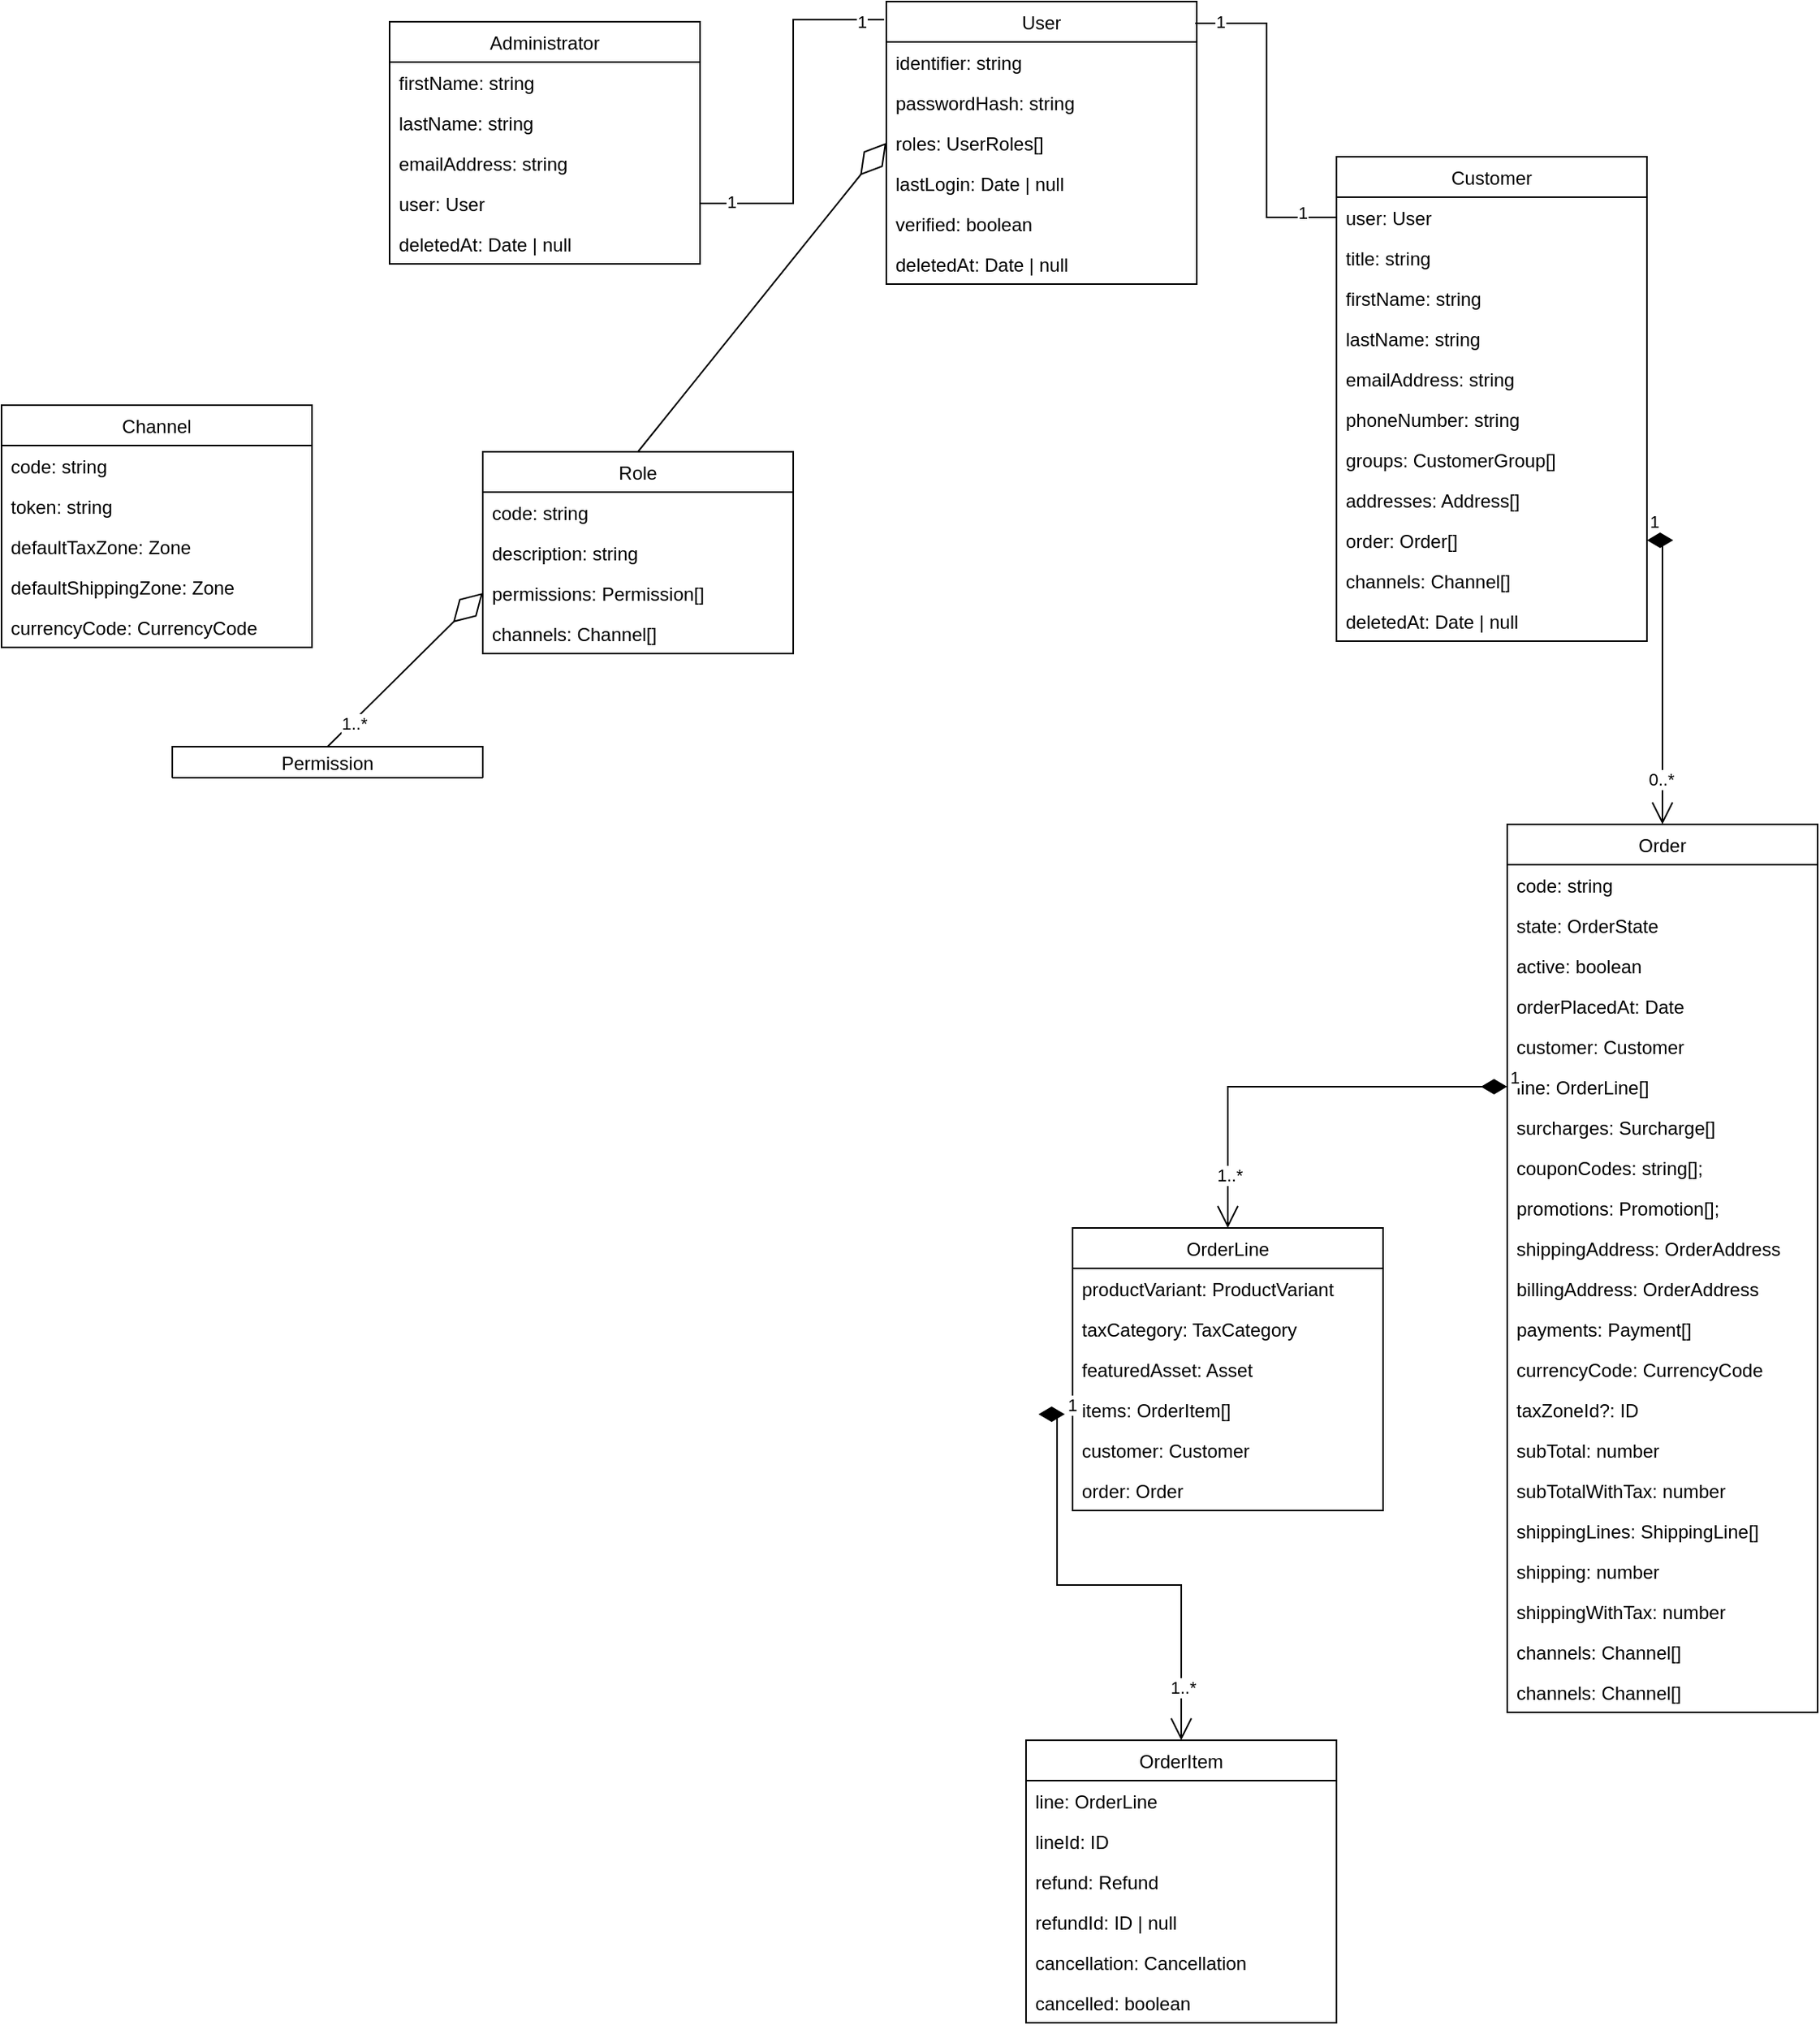 <mxfile version="15.8.7" type="device"><diagram id="VlOpxGJx3WtXc9DwKkk5" name="Page-1"><mxGraphModel dx="1735" dy="538" grid="1" gridSize="10" guides="1" tooltips="1" connect="1" arrows="1" fold="1" page="1" pageScale="1" pageWidth="850" pageHeight="1100" math="0" shadow="0"><root><mxCell id="0"/><mxCell id="1" parent="0"/><mxCell id="-QFeMH1dQFxBsQb9fjrd-3" value="User" style="swimlane;fontStyle=0;childLayout=stackLayout;horizontal=1;startSize=26;fillColor=none;horizontalStack=0;resizeParent=1;resizeParentMax=0;resizeLast=0;collapsible=1;marginBottom=0;" vertex="1" parent="1"><mxGeometry x="200" y="100" width="200" height="182" as="geometry"/></mxCell><mxCell id="-QFeMH1dQFxBsQb9fjrd-4" value="identifier: string" style="text;strokeColor=none;fillColor=none;align=left;verticalAlign=top;spacingLeft=4;spacingRight=4;overflow=hidden;rotatable=0;points=[[0,0.5],[1,0.5]];portConstraint=eastwest;" vertex="1" parent="-QFeMH1dQFxBsQb9fjrd-3"><mxGeometry y="26" width="200" height="26" as="geometry"/></mxCell><mxCell id="-QFeMH1dQFxBsQb9fjrd-5" value="passwordHash: string" style="text;strokeColor=none;fillColor=none;align=left;verticalAlign=top;spacingLeft=4;spacingRight=4;overflow=hidden;rotatable=0;points=[[0,0.5],[1,0.5]];portConstraint=eastwest;" vertex="1" parent="-QFeMH1dQFxBsQb9fjrd-3"><mxGeometry y="52" width="200" height="26" as="geometry"/></mxCell><mxCell id="-QFeMH1dQFxBsQb9fjrd-20" value="roles: UserRoles[]" style="text;strokeColor=none;fillColor=none;align=left;verticalAlign=top;spacingLeft=4;spacingRight=4;overflow=hidden;rotatable=0;points=[[0,0.5],[1,0.5]];portConstraint=eastwest;" vertex="1" parent="-QFeMH1dQFxBsQb9fjrd-3"><mxGeometry y="78" width="200" height="26" as="geometry"/></mxCell><mxCell id="-QFeMH1dQFxBsQb9fjrd-23" value="lastLogin: Date | null&#10;" style="text;strokeColor=none;fillColor=none;align=left;verticalAlign=top;spacingLeft=4;spacingRight=4;overflow=hidden;rotatable=0;points=[[0,0.5],[1,0.5]];portConstraint=eastwest;" vertex="1" parent="-QFeMH1dQFxBsQb9fjrd-3"><mxGeometry y="104" width="200" height="26" as="geometry"/></mxCell><mxCell id="-QFeMH1dQFxBsQb9fjrd-22" value="verified: boolean&#10;" style="text;strokeColor=none;fillColor=none;align=left;verticalAlign=top;spacingLeft=4;spacingRight=4;overflow=hidden;rotatable=0;points=[[0,0.5],[1,0.5]];portConstraint=eastwest;" vertex="1" parent="-QFeMH1dQFxBsQb9fjrd-3"><mxGeometry y="130" width="200" height="26" as="geometry"/></mxCell><mxCell id="-QFeMH1dQFxBsQb9fjrd-21" value="deletedAt: Date | null" style="text;strokeColor=none;fillColor=none;align=left;verticalAlign=top;spacingLeft=4;spacingRight=4;overflow=hidden;rotatable=0;points=[[0,0.5],[1,0.5]];portConstraint=eastwest;" vertex="1" parent="-QFeMH1dQFxBsQb9fjrd-3"><mxGeometry y="156" width="200" height="26" as="geometry"/></mxCell><mxCell id="-QFeMH1dQFxBsQb9fjrd-11" value="Customer" style="swimlane;fontStyle=0;childLayout=stackLayout;horizontal=1;startSize=26;fillColor=none;horizontalStack=0;resizeParent=1;resizeParentMax=0;resizeLast=0;collapsible=1;marginBottom=0;" vertex="1" parent="1"><mxGeometry x="490" y="200" width="200" height="312" as="geometry"><mxRectangle x="490" y="200" width="80" height="26" as="alternateBounds"/></mxGeometry></mxCell><mxCell id="-QFeMH1dQFxBsQb9fjrd-12" value="user: User" style="text;strokeColor=none;fillColor=none;align=left;verticalAlign=top;spacingLeft=4;spacingRight=4;overflow=hidden;rotatable=0;points=[[0,0.5],[1,0.5]];portConstraint=eastwest;" vertex="1" parent="-QFeMH1dQFxBsQb9fjrd-11"><mxGeometry y="26" width="200" height="26" as="geometry"/></mxCell><mxCell id="-QFeMH1dQFxBsQb9fjrd-31" value="title: string" style="text;strokeColor=none;fillColor=none;align=left;verticalAlign=top;spacingLeft=4;spacingRight=4;overflow=hidden;rotatable=0;points=[[0,0.5],[1,0.5]];portConstraint=eastwest;" vertex="1" parent="-QFeMH1dQFxBsQb9fjrd-11"><mxGeometry y="52" width="200" height="26" as="geometry"/></mxCell><mxCell id="-QFeMH1dQFxBsQb9fjrd-29" value="firstName: string" style="text;strokeColor=none;fillColor=none;align=left;verticalAlign=top;spacingLeft=4;spacingRight=4;overflow=hidden;rotatable=0;points=[[0,0.5],[1,0.5]];portConstraint=eastwest;" vertex="1" parent="-QFeMH1dQFxBsQb9fjrd-11"><mxGeometry y="78" width="200" height="26" as="geometry"/></mxCell><mxCell id="-QFeMH1dQFxBsQb9fjrd-30" value="lastName: string" style="text;strokeColor=none;fillColor=none;align=left;verticalAlign=top;spacingLeft=4;spacingRight=4;overflow=hidden;rotatable=0;points=[[0,0.5],[1,0.5]];portConstraint=eastwest;" vertex="1" parent="-QFeMH1dQFxBsQb9fjrd-11"><mxGeometry y="104" width="200" height="26" as="geometry"/></mxCell><mxCell id="-QFeMH1dQFxBsQb9fjrd-25" value="emailAddress: string" style="text;strokeColor=none;fillColor=none;align=left;verticalAlign=top;spacingLeft=4;spacingRight=4;overflow=hidden;rotatable=0;points=[[0,0.5],[1,0.5]];portConstraint=eastwest;" vertex="1" parent="-QFeMH1dQFxBsQb9fjrd-11"><mxGeometry y="130" width="200" height="26" as="geometry"/></mxCell><mxCell id="-QFeMH1dQFxBsQb9fjrd-26" value="phoneNumber: string" style="text;strokeColor=none;fillColor=none;align=left;verticalAlign=top;spacingLeft=4;spacingRight=4;overflow=hidden;rotatable=0;points=[[0,0.5],[1,0.5]];portConstraint=eastwest;" vertex="1" parent="-QFeMH1dQFxBsQb9fjrd-11"><mxGeometry y="156" width="200" height="26" as="geometry"/></mxCell><mxCell id="-QFeMH1dQFxBsQb9fjrd-27" value="groups: CustomerGroup[]" style="text;strokeColor=none;fillColor=none;align=left;verticalAlign=top;spacingLeft=4;spacingRight=4;overflow=hidden;rotatable=0;points=[[0,0.5],[1,0.5]];portConstraint=eastwest;" vertex="1" parent="-QFeMH1dQFxBsQb9fjrd-11"><mxGeometry y="182" width="200" height="26" as="geometry"/></mxCell><mxCell id="-QFeMH1dQFxBsQb9fjrd-13" value="addresses: Address[]" style="text;strokeColor=none;fillColor=none;align=left;verticalAlign=top;spacingLeft=4;spacingRight=4;overflow=hidden;rotatable=0;points=[[0,0.5],[1,0.5]];portConstraint=eastwest;" vertex="1" parent="-QFeMH1dQFxBsQb9fjrd-11"><mxGeometry y="208" width="200" height="26" as="geometry"/></mxCell><mxCell id="-QFeMH1dQFxBsQb9fjrd-24" value="order: Order[]" style="text;strokeColor=none;fillColor=none;align=left;verticalAlign=top;spacingLeft=4;spacingRight=4;overflow=hidden;rotatable=0;points=[[0,0.5],[1,0.5]];portConstraint=eastwest;" vertex="1" parent="-QFeMH1dQFxBsQb9fjrd-11"><mxGeometry y="234" width="200" height="26" as="geometry"/></mxCell><mxCell id="-QFeMH1dQFxBsQb9fjrd-28" value="channels: Channel[]" style="text;strokeColor=none;fillColor=none;align=left;verticalAlign=top;spacingLeft=4;spacingRight=4;overflow=hidden;rotatable=0;points=[[0,0.5],[1,0.5]];portConstraint=eastwest;" vertex="1" parent="-QFeMH1dQFxBsQb9fjrd-11"><mxGeometry y="260" width="200" height="26" as="geometry"/></mxCell><mxCell id="-QFeMH1dQFxBsQb9fjrd-50" value="deletedAt: Date | null" style="text;strokeColor=none;fillColor=none;align=left;verticalAlign=top;spacingLeft=4;spacingRight=4;overflow=hidden;rotatable=0;points=[[0,0.5],[1,0.5]];portConstraint=eastwest;" vertex="1" parent="-QFeMH1dQFxBsQb9fjrd-11"><mxGeometry y="286" width="200" height="26" as="geometry"/></mxCell><mxCell id="-QFeMH1dQFxBsQb9fjrd-15" style="edgeStyle=orthogonalEdgeStyle;rounded=0;orthogonalLoop=1;jettySize=auto;html=1;exitX=0;exitY=0.5;exitDx=0;exitDy=0;entryX=0.995;entryY=0.077;entryDx=0;entryDy=0;entryPerimeter=0;endArrow=none;endFill=0;" edge="1" parent="1" source="-QFeMH1dQFxBsQb9fjrd-12" target="-QFeMH1dQFxBsQb9fjrd-3"><mxGeometry relative="1" as="geometry"/></mxCell><mxCell id="-QFeMH1dQFxBsQb9fjrd-48" value="1" style="edgeLabel;html=1;align=center;verticalAlign=middle;resizable=0;points=[];" vertex="1" connectable="0" parent="-QFeMH1dQFxBsQb9fjrd-15"><mxGeometry x="0.852" y="-1" relative="1" as="geometry"><mxPoint as="offset"/></mxGeometry></mxCell><mxCell id="-QFeMH1dQFxBsQb9fjrd-49" value="1" style="edgeLabel;html=1;align=center;verticalAlign=middle;resizable=0;points=[];" vertex="1" connectable="0" parent="-QFeMH1dQFxBsQb9fjrd-15"><mxGeometry x="-0.794" y="-3" relative="1" as="geometry"><mxPoint as="offset"/></mxGeometry></mxCell><mxCell id="-QFeMH1dQFxBsQb9fjrd-32" value="Order" style="swimlane;fontStyle=0;childLayout=stackLayout;horizontal=1;startSize=26;fillColor=none;horizontalStack=0;resizeParent=1;resizeParentMax=0;resizeLast=0;collapsible=1;marginBottom=0;" vertex="1" parent="1"><mxGeometry x="600" y="630" width="200" height="572" as="geometry"><mxRectangle x="600" y="630" width="60" height="26" as="alternateBounds"/></mxGeometry></mxCell><mxCell id="-QFeMH1dQFxBsQb9fjrd-33" value="code: string" style="text;strokeColor=none;fillColor=none;align=left;verticalAlign=top;spacingLeft=4;spacingRight=4;overflow=hidden;rotatable=0;points=[[0,0.5],[1,0.5]];portConstraint=eastwest;" vertex="1" parent="-QFeMH1dQFxBsQb9fjrd-32"><mxGeometry y="26" width="200" height="26" as="geometry"/></mxCell><mxCell id="-QFeMH1dQFxBsQb9fjrd-34" value="state: OrderState" style="text;strokeColor=none;fillColor=none;align=left;verticalAlign=top;spacingLeft=4;spacingRight=4;overflow=hidden;rotatable=0;points=[[0,0.5],[1,0.5]];portConstraint=eastwest;" vertex="1" parent="-QFeMH1dQFxBsQb9fjrd-32"><mxGeometry y="52" width="200" height="26" as="geometry"/></mxCell><mxCell id="-QFeMH1dQFxBsQb9fjrd-36" value="active: boolean" style="text;strokeColor=none;fillColor=none;align=left;verticalAlign=top;spacingLeft=4;spacingRight=4;overflow=hidden;rotatable=0;points=[[0,0.5],[1,0.5]];portConstraint=eastwest;" vertex="1" parent="-QFeMH1dQFxBsQb9fjrd-32"><mxGeometry y="78" width="200" height="26" as="geometry"/></mxCell><mxCell id="-QFeMH1dQFxBsQb9fjrd-35" value="orderPlacedAt: Date" style="text;strokeColor=none;fillColor=none;align=left;verticalAlign=top;spacingLeft=4;spacingRight=4;overflow=hidden;rotatable=0;points=[[0,0.5],[1,0.5]];portConstraint=eastwest;" vertex="1" parent="-QFeMH1dQFxBsQb9fjrd-32"><mxGeometry y="104" width="200" height="26" as="geometry"/></mxCell><mxCell id="-QFeMH1dQFxBsQb9fjrd-37" value="customer: Customer" style="text;strokeColor=none;fillColor=none;align=left;verticalAlign=top;spacingLeft=4;spacingRight=4;overflow=hidden;rotatable=0;points=[[0,0.5],[1,0.5]];portConstraint=eastwest;" vertex="1" parent="-QFeMH1dQFxBsQb9fjrd-32"><mxGeometry y="130" width="200" height="26" as="geometry"/></mxCell><mxCell id="-QFeMH1dQFxBsQb9fjrd-38" value="line: OrderLine[]" style="text;strokeColor=none;fillColor=none;align=left;verticalAlign=top;spacingLeft=4;spacingRight=4;overflow=hidden;rotatable=0;points=[[0,0.5],[1,0.5]];portConstraint=eastwest;" vertex="1" parent="-QFeMH1dQFxBsQb9fjrd-32"><mxGeometry y="156" width="200" height="26" as="geometry"/></mxCell><mxCell id="-QFeMH1dQFxBsQb9fjrd-39" value="surcharges: Surcharge[]" style="text;strokeColor=none;fillColor=none;align=left;verticalAlign=top;spacingLeft=4;spacingRight=4;overflow=hidden;rotatable=0;points=[[0,0.5],[1,0.5]];portConstraint=eastwest;" vertex="1" parent="-QFeMH1dQFxBsQb9fjrd-32"><mxGeometry y="182" width="200" height="26" as="geometry"/></mxCell><mxCell id="-QFeMH1dQFxBsQb9fjrd-40" value="couponCodes: string[];" style="text;strokeColor=none;fillColor=none;align=left;verticalAlign=top;spacingLeft=4;spacingRight=4;overflow=hidden;rotatable=0;points=[[0,0.5],[1,0.5]];portConstraint=eastwest;" vertex="1" parent="-QFeMH1dQFxBsQb9fjrd-32"><mxGeometry y="208" width="200" height="26" as="geometry"/></mxCell><mxCell id="-QFeMH1dQFxBsQb9fjrd-41" value="promotions: Promotion[];" style="text;strokeColor=none;fillColor=none;align=left;verticalAlign=top;spacingLeft=4;spacingRight=4;overflow=hidden;rotatable=0;points=[[0,0.5],[1,0.5]];portConstraint=eastwest;" vertex="1" parent="-QFeMH1dQFxBsQb9fjrd-32"><mxGeometry y="234" width="200" height="26" as="geometry"/></mxCell><mxCell id="-QFeMH1dQFxBsQb9fjrd-42" value="shippingAddress: OrderAddress" style="text;strokeColor=none;fillColor=none;align=left;verticalAlign=top;spacingLeft=4;spacingRight=4;overflow=hidden;rotatable=0;points=[[0,0.5],[1,0.5]];portConstraint=eastwest;" vertex="1" parent="-QFeMH1dQFxBsQb9fjrd-32"><mxGeometry y="260" width="200" height="26" as="geometry"/></mxCell><mxCell id="-QFeMH1dQFxBsQb9fjrd-51" value="billingAddress: OrderAddress&#10;&#10;" style="text;strokeColor=none;fillColor=none;align=left;verticalAlign=top;spacingLeft=4;spacingRight=4;overflow=hidden;rotatable=0;points=[[0,0.5],[1,0.5]];portConstraint=eastwest;" vertex="1" parent="-QFeMH1dQFxBsQb9fjrd-32"><mxGeometry y="286" width="200" height="26" as="geometry"/></mxCell><mxCell id="-QFeMH1dQFxBsQb9fjrd-52" value="payments: Payment[]" style="text;strokeColor=none;fillColor=none;align=left;verticalAlign=top;spacingLeft=4;spacingRight=4;overflow=hidden;rotatable=0;points=[[0,0.5],[1,0.5]];portConstraint=eastwest;" vertex="1" parent="-QFeMH1dQFxBsQb9fjrd-32"><mxGeometry y="312" width="200" height="26" as="geometry"/></mxCell><mxCell id="-QFeMH1dQFxBsQb9fjrd-53" value="currencyCode: CurrencyCode" style="text;strokeColor=none;fillColor=none;align=left;verticalAlign=top;spacingLeft=4;spacingRight=4;overflow=hidden;rotatable=0;points=[[0,0.5],[1,0.5]];portConstraint=eastwest;" vertex="1" parent="-QFeMH1dQFxBsQb9fjrd-32"><mxGeometry y="338" width="200" height="26" as="geometry"/></mxCell><mxCell id="-QFeMH1dQFxBsQb9fjrd-54" value="taxZoneId?: ID" style="text;strokeColor=none;fillColor=none;align=left;verticalAlign=top;spacingLeft=4;spacingRight=4;overflow=hidden;rotatable=0;points=[[0,0.5],[1,0.5]];portConstraint=eastwest;" vertex="1" parent="-QFeMH1dQFxBsQb9fjrd-32"><mxGeometry y="364" width="200" height="26" as="geometry"/></mxCell><mxCell id="-QFeMH1dQFxBsQb9fjrd-55" value="subTotal: number" style="text;strokeColor=none;fillColor=none;align=left;verticalAlign=top;spacingLeft=4;spacingRight=4;overflow=hidden;rotatable=0;points=[[0,0.5],[1,0.5]];portConstraint=eastwest;" vertex="1" parent="-QFeMH1dQFxBsQb9fjrd-32"><mxGeometry y="390" width="200" height="26" as="geometry"/></mxCell><mxCell id="-QFeMH1dQFxBsQb9fjrd-56" value="subTotalWithTax: number" style="text;strokeColor=none;fillColor=none;align=left;verticalAlign=top;spacingLeft=4;spacingRight=4;overflow=hidden;rotatable=0;points=[[0,0.5],[1,0.5]];portConstraint=eastwest;" vertex="1" parent="-QFeMH1dQFxBsQb9fjrd-32"><mxGeometry y="416" width="200" height="26" as="geometry"/></mxCell><mxCell id="-QFeMH1dQFxBsQb9fjrd-57" value="shippingLines: ShippingLine[]" style="text;strokeColor=none;fillColor=none;align=left;verticalAlign=top;spacingLeft=4;spacingRight=4;overflow=hidden;rotatable=0;points=[[0,0.5],[1,0.5]];portConstraint=eastwest;" vertex="1" parent="-QFeMH1dQFxBsQb9fjrd-32"><mxGeometry y="442" width="200" height="26" as="geometry"/></mxCell><mxCell id="-QFeMH1dQFxBsQb9fjrd-58" value="shipping: number" style="text;strokeColor=none;fillColor=none;align=left;verticalAlign=top;spacingLeft=4;spacingRight=4;overflow=hidden;rotatable=0;points=[[0,0.5],[1,0.5]];portConstraint=eastwest;" vertex="1" parent="-QFeMH1dQFxBsQb9fjrd-32"><mxGeometry y="468" width="200" height="26" as="geometry"/></mxCell><mxCell id="-QFeMH1dQFxBsQb9fjrd-60" value="shippingWithTax: number" style="text;strokeColor=none;fillColor=none;align=left;verticalAlign=top;spacingLeft=4;spacingRight=4;overflow=hidden;rotatable=0;points=[[0,0.5],[1,0.5]];portConstraint=eastwest;" vertex="1" parent="-QFeMH1dQFxBsQb9fjrd-32"><mxGeometry y="494" width="200" height="26" as="geometry"/></mxCell><mxCell id="-QFeMH1dQFxBsQb9fjrd-61" value="channels: Channel[]" style="text;strokeColor=none;fillColor=none;align=left;verticalAlign=top;spacingLeft=4;spacingRight=4;overflow=hidden;rotatable=0;points=[[0,0.5],[1,0.5]];portConstraint=eastwest;" vertex="1" parent="-QFeMH1dQFxBsQb9fjrd-32"><mxGeometry y="520" width="200" height="26" as="geometry"/></mxCell><mxCell id="-QFeMH1dQFxBsQb9fjrd-59" value="channels: Channel[]" style="text;strokeColor=none;fillColor=none;align=left;verticalAlign=top;spacingLeft=4;spacingRight=4;overflow=hidden;rotatable=0;points=[[0,0.5],[1,0.5]];portConstraint=eastwest;" vertex="1" parent="-QFeMH1dQFxBsQb9fjrd-32"><mxGeometry y="546" width="200" height="26" as="geometry"/></mxCell><mxCell id="-QFeMH1dQFxBsQb9fjrd-46" value="1" style="endArrow=open;html=1;endSize=12;startArrow=diamondThin;startSize=14;startFill=1;edgeStyle=orthogonalEdgeStyle;align=left;verticalAlign=bottom;rounded=0;exitX=1;exitY=0.5;exitDx=0;exitDy=0;entryX=0.5;entryY=0;entryDx=0;entryDy=0;" edge="1" parent="1" source="-QFeMH1dQFxBsQb9fjrd-24" target="-QFeMH1dQFxBsQb9fjrd-32"><mxGeometry x="-1" y="3" relative="1" as="geometry"><mxPoint x="700" y="450" as="sourcePoint"/><mxPoint x="860" y="450" as="targetPoint"/></mxGeometry></mxCell><mxCell id="-QFeMH1dQFxBsQb9fjrd-47" value="0..*" style="edgeLabel;html=1;align=center;verticalAlign=middle;resizable=0;points=[];" vertex="1" connectable="0" parent="-QFeMH1dQFxBsQb9fjrd-46"><mxGeometry x="0.694" y="-1" relative="1" as="geometry"><mxPoint as="offset"/></mxGeometry></mxCell><mxCell id="-QFeMH1dQFxBsQb9fjrd-62" value="OrderLine" style="swimlane;fontStyle=0;childLayout=stackLayout;horizontal=1;startSize=26;fillColor=none;horizontalStack=0;resizeParent=1;resizeParentMax=0;resizeLast=0;collapsible=1;marginBottom=0;" vertex="1" parent="1"><mxGeometry x="320" y="890" width="200" height="182" as="geometry"><mxRectangle x="600" y="630" width="60" height="26" as="alternateBounds"/></mxGeometry></mxCell><mxCell id="-QFeMH1dQFxBsQb9fjrd-63" value="productVariant: ProductVariant" style="text;strokeColor=none;fillColor=none;align=left;verticalAlign=top;spacingLeft=4;spacingRight=4;overflow=hidden;rotatable=0;points=[[0,0.5],[1,0.5]];portConstraint=eastwest;" vertex="1" parent="-QFeMH1dQFxBsQb9fjrd-62"><mxGeometry y="26" width="200" height="26" as="geometry"/></mxCell><mxCell id="-QFeMH1dQFxBsQb9fjrd-64" value="taxCategory: TaxCategory" style="text;strokeColor=none;fillColor=none;align=left;verticalAlign=top;spacingLeft=4;spacingRight=4;overflow=hidden;rotatable=0;points=[[0,0.5],[1,0.5]];portConstraint=eastwest;" vertex="1" parent="-QFeMH1dQFxBsQb9fjrd-62"><mxGeometry y="52" width="200" height="26" as="geometry"/></mxCell><mxCell id="-QFeMH1dQFxBsQb9fjrd-65" value="featuredAsset: Asset" style="text;strokeColor=none;fillColor=none;align=left;verticalAlign=top;spacingLeft=4;spacingRight=4;overflow=hidden;rotatable=0;points=[[0,0.5],[1,0.5]];portConstraint=eastwest;" vertex="1" parent="-QFeMH1dQFxBsQb9fjrd-62"><mxGeometry y="78" width="200" height="26" as="geometry"/></mxCell><mxCell id="-QFeMH1dQFxBsQb9fjrd-66" value="items: OrderItem[]" style="text;strokeColor=none;fillColor=none;align=left;verticalAlign=top;spacingLeft=4;spacingRight=4;overflow=hidden;rotatable=0;points=[[0,0.5],[1,0.5]];portConstraint=eastwest;" vertex="1" parent="-QFeMH1dQFxBsQb9fjrd-62"><mxGeometry y="104" width="200" height="26" as="geometry"/></mxCell><mxCell id="-QFeMH1dQFxBsQb9fjrd-67" value="customer: Customer" style="text;strokeColor=none;fillColor=none;align=left;verticalAlign=top;spacingLeft=4;spacingRight=4;overflow=hidden;rotatable=0;points=[[0,0.5],[1,0.5]];portConstraint=eastwest;" vertex="1" parent="-QFeMH1dQFxBsQb9fjrd-62"><mxGeometry y="130" width="200" height="26" as="geometry"/></mxCell><mxCell id="-QFeMH1dQFxBsQb9fjrd-68" value="order: Order" style="text;strokeColor=none;fillColor=none;align=left;verticalAlign=top;spacingLeft=4;spacingRight=4;overflow=hidden;rotatable=0;points=[[0,0.5],[1,0.5]];portConstraint=eastwest;" vertex="1" parent="-QFeMH1dQFxBsQb9fjrd-62"><mxGeometry y="156" width="200" height="26" as="geometry"/></mxCell><mxCell id="-QFeMH1dQFxBsQb9fjrd-84" value="1" style="endArrow=open;html=1;endSize=12;startArrow=diamondThin;startSize=14;startFill=1;edgeStyle=orthogonalEdgeStyle;align=left;verticalAlign=bottom;rounded=0;exitX=0;exitY=0.5;exitDx=0;exitDy=0;entryX=0.5;entryY=0;entryDx=0;entryDy=0;" edge="1" parent="1" source="-QFeMH1dQFxBsQb9fjrd-38" target="-QFeMH1dQFxBsQb9fjrd-62"><mxGeometry x="-1" y="3" relative="1" as="geometry"><mxPoint x="390" y="770" as="sourcePoint"/><mxPoint x="550" y="770" as="targetPoint"/></mxGeometry></mxCell><mxCell id="-QFeMH1dQFxBsQb9fjrd-85" value="1..*" style="edgeLabel;html=1;align=center;verticalAlign=middle;resizable=0;points=[];" vertex="1" connectable="0" parent="-QFeMH1dQFxBsQb9fjrd-84"><mxGeometry x="0.746" y="1" relative="1" as="geometry"><mxPoint as="offset"/></mxGeometry></mxCell><mxCell id="-QFeMH1dQFxBsQb9fjrd-86" value="OrderItem" style="swimlane;fontStyle=0;childLayout=stackLayout;horizontal=1;startSize=26;fillColor=none;horizontalStack=0;resizeParent=1;resizeParentMax=0;resizeLast=0;collapsible=1;marginBottom=0;" vertex="1" parent="1"><mxGeometry x="290" y="1220" width="200" height="182" as="geometry"><mxRectangle x="600" y="630" width="60" height="26" as="alternateBounds"/></mxGeometry></mxCell><mxCell id="-QFeMH1dQFxBsQb9fjrd-87" value="line: OrderLine" style="text;strokeColor=none;fillColor=none;align=left;verticalAlign=top;spacingLeft=4;spacingRight=4;overflow=hidden;rotatable=0;points=[[0,0.5],[1,0.5]];portConstraint=eastwest;" vertex="1" parent="-QFeMH1dQFxBsQb9fjrd-86"><mxGeometry y="26" width="200" height="26" as="geometry"/></mxCell><mxCell id="-QFeMH1dQFxBsQb9fjrd-88" value="lineId: ID" style="text;strokeColor=none;fillColor=none;align=left;verticalAlign=top;spacingLeft=4;spacingRight=4;overflow=hidden;rotatable=0;points=[[0,0.5],[1,0.5]];portConstraint=eastwest;" vertex="1" parent="-QFeMH1dQFxBsQb9fjrd-86"><mxGeometry y="52" width="200" height="26" as="geometry"/></mxCell><mxCell id="-QFeMH1dQFxBsQb9fjrd-89" value="refund: Refund" style="text;strokeColor=none;fillColor=none;align=left;verticalAlign=top;spacingLeft=4;spacingRight=4;overflow=hidden;rotatable=0;points=[[0,0.5],[1,0.5]];portConstraint=eastwest;" vertex="1" parent="-QFeMH1dQFxBsQb9fjrd-86"><mxGeometry y="78" width="200" height="26" as="geometry"/></mxCell><mxCell id="-QFeMH1dQFxBsQb9fjrd-90" value="refundId: ID | null" style="text;strokeColor=none;fillColor=none;align=left;verticalAlign=top;spacingLeft=4;spacingRight=4;overflow=hidden;rotatable=0;points=[[0,0.5],[1,0.5]];portConstraint=eastwest;" vertex="1" parent="-QFeMH1dQFxBsQb9fjrd-86"><mxGeometry y="104" width="200" height="26" as="geometry"/></mxCell><mxCell id="-QFeMH1dQFxBsQb9fjrd-93" value="cancellation: Cancellation" style="text;strokeColor=none;fillColor=none;align=left;verticalAlign=top;spacingLeft=4;spacingRight=4;overflow=hidden;rotatable=0;points=[[0,0.5],[1,0.5]];portConstraint=eastwest;" vertex="1" parent="-QFeMH1dQFxBsQb9fjrd-86"><mxGeometry y="130" width="200" height="26" as="geometry"/></mxCell><mxCell id="-QFeMH1dQFxBsQb9fjrd-101" value="cancelled: boolean" style="text;strokeColor=none;fillColor=none;align=left;verticalAlign=top;spacingLeft=4;spacingRight=4;overflow=hidden;rotatable=0;points=[[0,0.5],[1,0.5]];portConstraint=eastwest;" vertex="1" parent="-QFeMH1dQFxBsQb9fjrd-86"><mxGeometry y="156" width="200" height="26" as="geometry"/></mxCell><mxCell id="-QFeMH1dQFxBsQb9fjrd-103" value="1" style="endArrow=open;html=1;endSize=12;startArrow=diamondThin;startSize=14;startFill=1;edgeStyle=orthogonalEdgeStyle;align=left;verticalAlign=bottom;rounded=0;exitX=-0.025;exitY=0.615;exitDx=0;exitDy=0;exitPerimeter=0;entryX=0.5;entryY=0;entryDx=0;entryDy=0;" edge="1" parent="1" source="-QFeMH1dQFxBsQb9fjrd-66" target="-QFeMH1dQFxBsQb9fjrd-86"><mxGeometry x="-1" y="3" relative="1" as="geometry"><mxPoint x="70" y="1000" as="sourcePoint"/><mxPoint x="340" y="1100" as="targetPoint"/></mxGeometry></mxCell><mxCell id="-QFeMH1dQFxBsQb9fjrd-104" value="1..*" style="edgeLabel;html=1;align=center;verticalAlign=middle;resizable=0;points=[];" vertex="1" connectable="0" parent="-QFeMH1dQFxBsQb9fjrd-103"><mxGeometry x="0.769" y="1" relative="1" as="geometry"><mxPoint as="offset"/></mxGeometry></mxCell><mxCell id="-QFeMH1dQFxBsQb9fjrd-105" value="Administrator" style="swimlane;fontStyle=0;childLayout=stackLayout;horizontal=1;startSize=26;fillColor=none;horizontalStack=0;resizeParent=1;resizeParentMax=0;resizeLast=0;collapsible=1;marginBottom=0;" vertex="1" parent="1"><mxGeometry x="-120" y="113" width="200" height="156" as="geometry"/></mxCell><mxCell id="-QFeMH1dQFxBsQb9fjrd-106" value="firstName: string" style="text;strokeColor=none;fillColor=none;align=left;verticalAlign=top;spacingLeft=4;spacingRight=4;overflow=hidden;rotatable=0;points=[[0,0.5],[1,0.5]];portConstraint=eastwest;" vertex="1" parent="-QFeMH1dQFxBsQb9fjrd-105"><mxGeometry y="26" width="200" height="26" as="geometry"/></mxCell><mxCell id="-QFeMH1dQFxBsQb9fjrd-107" value="lastName: string" style="text;strokeColor=none;fillColor=none;align=left;verticalAlign=top;spacingLeft=4;spacingRight=4;overflow=hidden;rotatable=0;points=[[0,0.5],[1,0.5]];portConstraint=eastwest;" vertex="1" parent="-QFeMH1dQFxBsQb9fjrd-105"><mxGeometry y="52" width="200" height="26" as="geometry"/></mxCell><mxCell id="-QFeMH1dQFxBsQb9fjrd-108" value="emailAddress: string" style="text;strokeColor=none;fillColor=none;align=left;verticalAlign=top;spacingLeft=4;spacingRight=4;overflow=hidden;rotatable=0;points=[[0,0.5],[1,0.5]];portConstraint=eastwest;" vertex="1" parent="-QFeMH1dQFxBsQb9fjrd-105"><mxGeometry y="78" width="200" height="26" as="geometry"/></mxCell><mxCell id="-QFeMH1dQFxBsQb9fjrd-109" value="user: User" style="text;strokeColor=none;fillColor=none;align=left;verticalAlign=top;spacingLeft=4;spacingRight=4;overflow=hidden;rotatable=0;points=[[0,0.5],[1,0.5]];portConstraint=eastwest;" vertex="1" parent="-QFeMH1dQFxBsQb9fjrd-105"><mxGeometry y="104" width="200" height="26" as="geometry"/></mxCell><mxCell id="-QFeMH1dQFxBsQb9fjrd-111" value="deletedAt: Date | null" style="text;strokeColor=none;fillColor=none;align=left;verticalAlign=top;spacingLeft=4;spacingRight=4;overflow=hidden;rotatable=0;points=[[0,0.5],[1,0.5]];portConstraint=eastwest;" vertex="1" parent="-QFeMH1dQFxBsQb9fjrd-105"><mxGeometry y="130" width="200" height="26" as="geometry"/></mxCell><mxCell id="-QFeMH1dQFxBsQb9fjrd-112" style="edgeStyle=orthogonalEdgeStyle;rounded=0;orthogonalLoop=1;jettySize=auto;html=1;exitX=1;exitY=0.5;exitDx=0;exitDy=0;entryX=-0.007;entryY=0.064;entryDx=0;entryDy=0;entryPerimeter=0;endArrow=none;endFill=0;" edge="1" parent="1" source="-QFeMH1dQFxBsQb9fjrd-109" target="-QFeMH1dQFxBsQb9fjrd-3"><mxGeometry relative="1" as="geometry"/></mxCell><mxCell id="-QFeMH1dQFxBsQb9fjrd-113" value="1" style="edgeLabel;html=1;align=center;verticalAlign=middle;resizable=0;points=[];" vertex="1" connectable="0" parent="-QFeMH1dQFxBsQb9fjrd-112"><mxGeometry x="-0.834" y="1" relative="1" as="geometry"><mxPoint as="offset"/></mxGeometry></mxCell><mxCell id="-QFeMH1dQFxBsQb9fjrd-115" value="1" style="edgeLabel;html=1;align=center;verticalAlign=middle;resizable=0;points=[];" vertex="1" connectable="0" parent="-QFeMH1dQFxBsQb9fjrd-112"><mxGeometry x="0.872" y="-1" relative="1" as="geometry"><mxPoint as="offset"/></mxGeometry></mxCell><mxCell id="-QFeMH1dQFxBsQb9fjrd-116" value="Role" style="swimlane;fontStyle=0;childLayout=stackLayout;horizontal=1;startSize=26;fillColor=none;horizontalStack=0;resizeParent=1;resizeParentMax=0;resizeLast=0;collapsible=1;marginBottom=0;" vertex="1" parent="1"><mxGeometry x="-60" y="390" width="200" height="130" as="geometry"/></mxCell><mxCell id="-QFeMH1dQFxBsQb9fjrd-117" value="code: string" style="text;strokeColor=none;fillColor=none;align=left;verticalAlign=top;spacingLeft=4;spacingRight=4;overflow=hidden;rotatable=0;points=[[0,0.5],[1,0.5]];portConstraint=eastwest;" vertex="1" parent="-QFeMH1dQFxBsQb9fjrd-116"><mxGeometry y="26" width="200" height="26" as="geometry"/></mxCell><mxCell id="-QFeMH1dQFxBsQb9fjrd-118" value="description: string" style="text;strokeColor=none;fillColor=none;align=left;verticalAlign=top;spacingLeft=4;spacingRight=4;overflow=hidden;rotatable=0;points=[[0,0.5],[1,0.5]];portConstraint=eastwest;" vertex="1" parent="-QFeMH1dQFxBsQb9fjrd-116"><mxGeometry y="52" width="200" height="26" as="geometry"/></mxCell><mxCell id="-QFeMH1dQFxBsQb9fjrd-119" value="permissions: Permission[]" style="text;strokeColor=none;fillColor=none;align=left;verticalAlign=top;spacingLeft=4;spacingRight=4;overflow=hidden;rotatable=0;points=[[0,0.5],[1,0.5]];portConstraint=eastwest;" vertex="1" parent="-QFeMH1dQFxBsQb9fjrd-116"><mxGeometry y="78" width="200" height="26" as="geometry"/></mxCell><mxCell id="-QFeMH1dQFxBsQb9fjrd-120" value="channels: Channel[]" style="text;strokeColor=none;fillColor=none;align=left;verticalAlign=top;spacingLeft=4;spacingRight=4;overflow=hidden;rotatable=0;points=[[0,0.5],[1,0.5]];portConstraint=eastwest;" vertex="1" parent="-QFeMH1dQFxBsQb9fjrd-116"><mxGeometry y="104" width="200" height="26" as="geometry"/></mxCell><mxCell id="-QFeMH1dQFxBsQb9fjrd-124" value="" style="endArrow=diamondThin;endFill=0;endSize=24;html=1;rounded=0;entryX=0;entryY=0.5;entryDx=0;entryDy=0;exitX=0.5;exitY=0;exitDx=0;exitDy=0;" edge="1" parent="1" source="-QFeMH1dQFxBsQb9fjrd-116" target="-QFeMH1dQFxBsQb9fjrd-20"><mxGeometry width="160" relative="1" as="geometry"><mxPoint y="340" as="sourcePoint"/><mxPoint x="160" y="340" as="targetPoint"/></mxGeometry></mxCell><mxCell id="-QFeMH1dQFxBsQb9fjrd-125" value="Permission" style="swimlane;fontStyle=0;childLayout=stackLayout;horizontal=1;startSize=26;fillColor=none;horizontalStack=0;resizeParent=1;resizeParentMax=0;resizeLast=0;collapsible=1;marginBottom=0;" vertex="1" parent="1"><mxGeometry x="-260" y="580" width="200" height="20" as="geometry"/></mxCell><mxCell id="-QFeMH1dQFxBsQb9fjrd-130" value="" style="endArrow=diamondThin;endFill=0;endSize=24;html=1;rounded=0;exitX=0.5;exitY=0;exitDx=0;exitDy=0;entryX=0;entryY=0.5;entryDx=0;entryDy=0;" edge="1" parent="1" source="-QFeMH1dQFxBsQb9fjrd-125" target="-QFeMH1dQFxBsQb9fjrd-119"><mxGeometry width="160" relative="1" as="geometry"><mxPoint x="-270" y="430" as="sourcePoint"/><mxPoint x="-110" y="430" as="targetPoint"/></mxGeometry></mxCell><mxCell id="-QFeMH1dQFxBsQb9fjrd-131" value="1..*" style="edgeLabel;html=1;align=center;verticalAlign=middle;resizable=0;points=[];" vertex="1" connectable="0" parent="-QFeMH1dQFxBsQb9fjrd-130"><mxGeometry x="-0.688" y="-1" relative="1" as="geometry"><mxPoint as="offset"/></mxGeometry></mxCell><mxCell id="-QFeMH1dQFxBsQb9fjrd-132" value="Channel" style="swimlane;fontStyle=0;childLayout=stackLayout;horizontal=1;startSize=26;fillColor=none;horizontalStack=0;resizeParent=1;resizeParentMax=0;resizeLast=0;collapsible=1;marginBottom=0;" vertex="1" parent="1"><mxGeometry x="-370" y="360" width="200" height="156" as="geometry"/></mxCell><mxCell id="-QFeMH1dQFxBsQb9fjrd-133" value="code: string" style="text;strokeColor=none;fillColor=none;align=left;verticalAlign=top;spacingLeft=4;spacingRight=4;overflow=hidden;rotatable=0;points=[[0,0.5],[1,0.5]];portConstraint=eastwest;" vertex="1" parent="-QFeMH1dQFxBsQb9fjrd-132"><mxGeometry y="26" width="200" height="26" as="geometry"/></mxCell><mxCell id="-QFeMH1dQFxBsQb9fjrd-134" value="token: string" style="text;strokeColor=none;fillColor=none;align=left;verticalAlign=top;spacingLeft=4;spacingRight=4;overflow=hidden;rotatable=0;points=[[0,0.5],[1,0.5]];portConstraint=eastwest;" vertex="1" parent="-QFeMH1dQFxBsQb9fjrd-132"><mxGeometry y="52" width="200" height="26" as="geometry"/></mxCell><mxCell id="-QFeMH1dQFxBsQb9fjrd-135" value="defaultTaxZone: Zone" style="text;strokeColor=none;fillColor=none;align=left;verticalAlign=top;spacingLeft=4;spacingRight=4;overflow=hidden;rotatable=0;points=[[0,0.5],[1,0.5]];portConstraint=eastwest;" vertex="1" parent="-QFeMH1dQFxBsQb9fjrd-132"><mxGeometry y="78" width="200" height="26" as="geometry"/></mxCell><mxCell id="-QFeMH1dQFxBsQb9fjrd-136" value="defaultShippingZone: Zone" style="text;strokeColor=none;fillColor=none;align=left;verticalAlign=top;spacingLeft=4;spacingRight=4;overflow=hidden;rotatable=0;points=[[0,0.5],[1,0.5]];portConstraint=eastwest;" vertex="1" parent="-QFeMH1dQFxBsQb9fjrd-132"><mxGeometry y="104" width="200" height="26" as="geometry"/></mxCell><mxCell id="-QFeMH1dQFxBsQb9fjrd-137" value="currencyCode: CurrencyCode" style="text;strokeColor=none;fillColor=none;align=left;verticalAlign=top;spacingLeft=4;spacingRight=4;overflow=hidden;rotatable=0;points=[[0,0.5],[1,0.5]];portConstraint=eastwest;" vertex="1" parent="-QFeMH1dQFxBsQb9fjrd-132"><mxGeometry y="130" width="200" height="26" as="geometry"/></mxCell></root></mxGraphModel></diagram></mxfile>